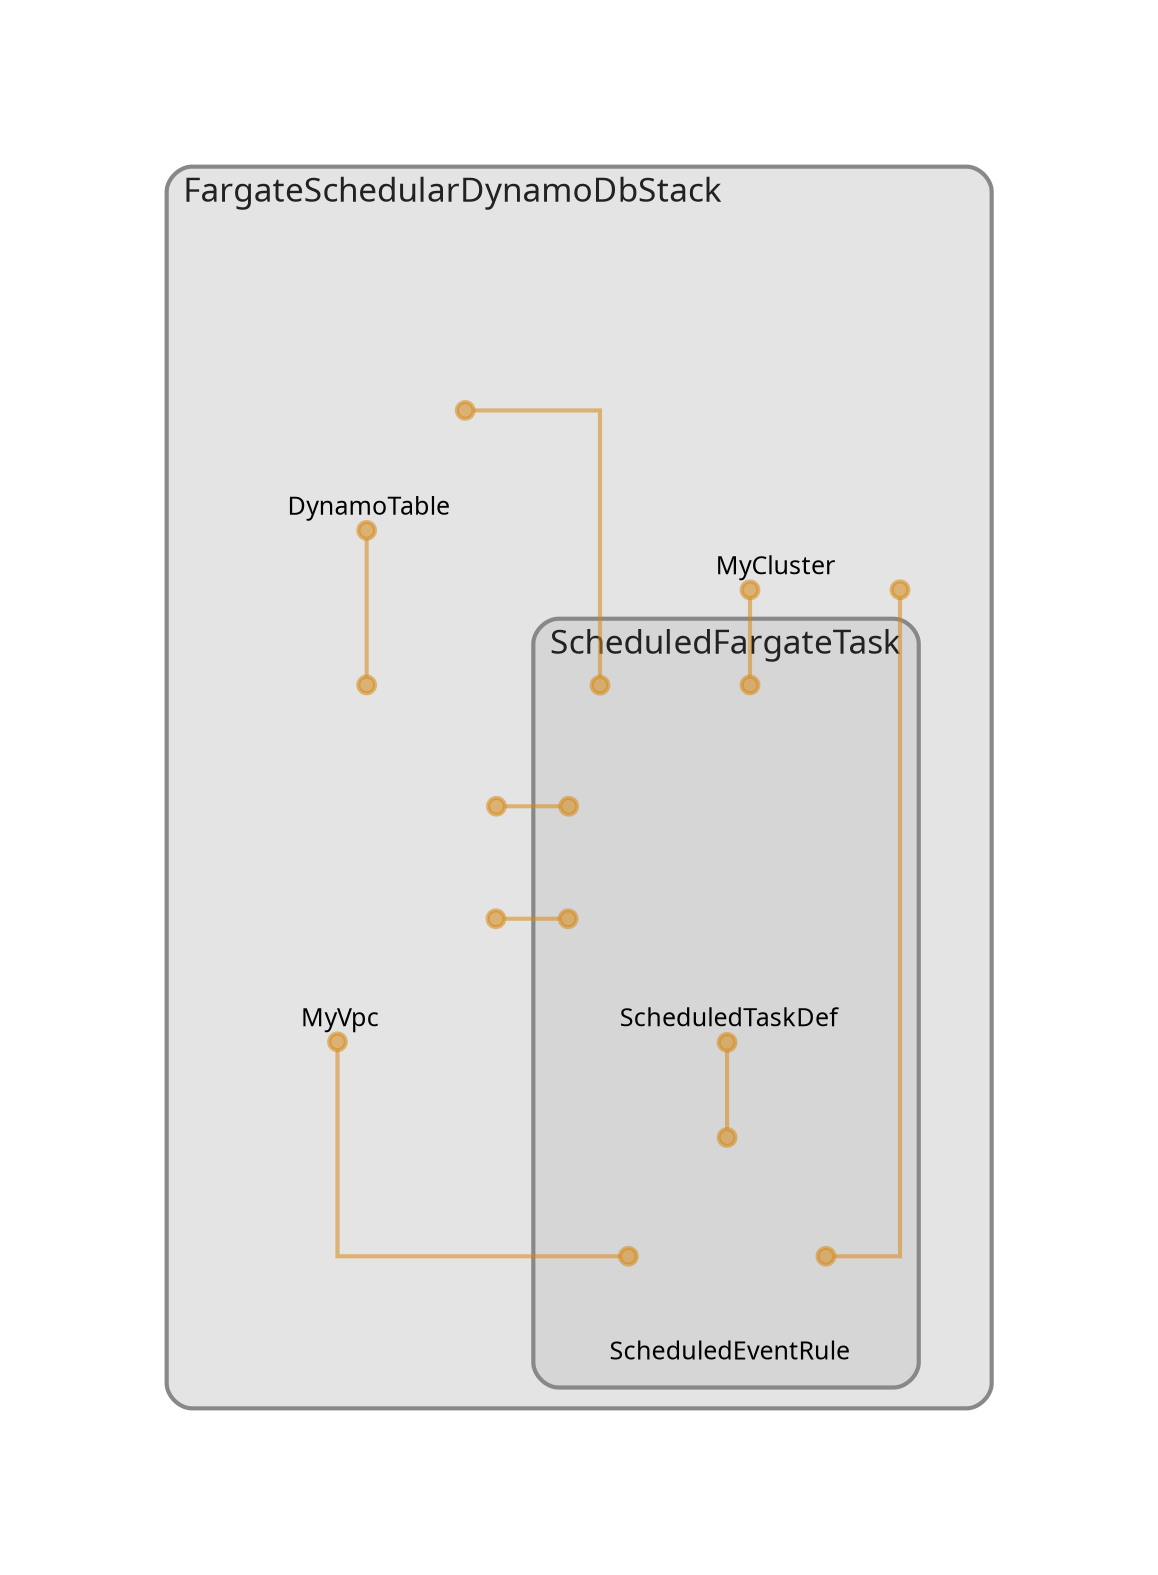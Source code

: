 digraph "Diagram" {
  splines = "ortho";
  pad = "1.0";
  nodesep = "0.60";
  ranksep = "0.75";
  fontname = "Sans-Serif";
  fontsize = "15";
  dpi = "200";
  rankdir = "BT";
  compound = "true";
  fontcolor = "#222222";
  edge [
    color = "#D5871488",
    penwidth = 2,
    arrowhead = "dot",
    arrowtail = "dot",
  ];
  node [
    shape = "box",
    style = "rounded",
    fixedsize = true,
    width = 1.7,
    height = 1.7,
    labelloc = "c",
    imagescale = true,
    fontname = "Sans-Serif",
    fontsize = 8,
    margin = 8,
  ];
  subgraph "FargateSchedularDynamoDbStack" {
    subgraph "cluster-SubGraph.FargateSchedularDynamoDbStack" {
      graph [
        label = "FargateSchedularDynamoDbStack",
        labelloc = "b",
        labeljust = "l",
        margin = "10",
        fontsize = "16",
        penwidth = "2",
        pencolor = "#888888",
        style = "filled,rounded",
        fillcolor = "#e4e4e4",
      ];
      "FargateSchedularDynamoDbStack/DynamoTable" [
        label = " DynamoTable",
        fontsize = 12,
        image = "C:\Users\johng\AppData\Roaming\npm-cache\_npx\39768\node_modules\cdk-dia\icons\aws\Service\Arch_Database\64\Arch_Amazon-DynamoDB_64@5x.png",
        imagescale = "true",
        imagepos = "tc",
        penwidth = "0",
        shape = "node",
        fixedsize = "true",
        labelloc = "b",
        width = 1.2,
        height = 1.466,
      ];
      "FargateSchedularDynamoDbStack/MyVpc" [
        label = " MyVpc",
        fontsize = 12,
        image = "C:\Users\johng\AppData\Roaming\npm-cache\_npx\39768\node_modules\cdk-dia\icons\aws\Service\Arch_Networking-Content\64\Arch_Amazon-Virtual-Private-Cloud_64@5x.png",
        imagescale = "true",
        imagepos = "tc",
        penwidth = "0",
        shape = "node",
        fixedsize = "true",
        labelloc = "b",
        width = 2,
        height = 2.266,
      ];
      "FargateSchedularDynamoDbStack/MyCluster" [
        label = " MyCluster",
        fontsize = 12,
        image = "C:\Users\johng\AppData\Roaming\npm-cache\_npx\39768\node_modules\cdk-dia\icons\aws\Service\Arch_Compute\64\Arch_Amazon-Elastic-Container-Service_64@5x.png",
        imagescale = "true",
        imagepos = "tc",
        penwidth = "0",
        shape = "node",
        fixedsize = "true",
        labelloc = "b",
        width = 2,
        height = 2.266,
      ];
      subgraph "cluster-SubGraph.ScheduledFargateTask" {
        graph [
          label = "ScheduledFargateTask",
          labelloc = "b",
          labeljust = "l",
          margin = "10",
          fontsize = "16",
          penwidth = "2",
          pencolor = "#888888",
          style = "filled,rounded",
          fillcolor = "#d6d6d6",
        ];
        "FargateSchedularDynamoDbStack/ScheduledFargateTask/ScheduledEventRule" [
          label = " ScheduledEventRule",
          fontsize = 12,
          image = "C:\Users\johng\AppData\Roaming\npm-cache\_npx\39768\node_modules\cdk-dia\icons\aws\Service\Arch_App-Integration\Arch_64\Arch_Amazon-EventBridge_64@5x.png",
          imagescale = "true",
          imagepos = "tc",
          penwidth = "0",
          shape = "node",
          fixedsize = "true",
          labelloc = "b",
          width = 1.2,
          height = 1.466,
        ];
        "FargateSchedularDynamoDbStack/ScheduledFargateTask/ScheduledTaskDef" [
          label = " ScheduledTaskDef",
          fontsize = 12,
          image = "C:\Users\johng\AppData\Roaming\npm-cache\_npx\39768\node_modules\cdk-dia\icons\aws\Resource\Res_Containers\Res_48_Dark\Res_Amazon-Elastic-Container-Service_Task_48_Dark_gen.png",
          imagescale = "true",
          imagepos = "tc",
          penwidth = "0",
          shape = "node",
          fixedsize = "true",
          labelloc = "b",
          width = 2,
          height = 2.266,
        ];
      }
    }
  }
  "FargateSchedularDynamoDbStack/MyVpc" -> "FargateSchedularDynamoDbStack/DynamoTable" [
    dir = "both",
  ];
  "FargateSchedularDynamoDbStack/MyVpc" -> "FargateSchedularDynamoDbStack/ScheduledFargateTask/ScheduledTaskDef" [
    dir = "both",
  ];
  "FargateSchedularDynamoDbStack/ScheduledFargateTask/ScheduledEventRule" -> "FargateSchedularDynamoDbStack/MyVpc" [
    dir = "both",
  ];
  "FargateSchedularDynamoDbStack/ScheduledFargateTask/ScheduledEventRule" -> "FargateSchedularDynamoDbStack/MyCluster" [
    dir = "both",
  ];
  "FargateSchedularDynamoDbStack/ScheduledFargateTask/ScheduledEventRule" -> "FargateSchedularDynamoDbStack/ScheduledFargateTask/ScheduledTaskDef" [
    dir = "both",
  ];
  "FargateSchedularDynamoDbStack/ScheduledFargateTask/ScheduledTaskDef" -> "FargateSchedularDynamoDbStack/DynamoTable" [
    dir = "both",
  ];
  "FargateSchedularDynamoDbStack/ScheduledFargateTask/ScheduledTaskDef" -> "FargateSchedularDynamoDbStack/MyCluster" [
    dir = "both",
  ];
  "FargateSchedularDynamoDbStack/ScheduledFargateTask/ScheduledTaskDef" -> "FargateSchedularDynamoDbStack/MyVpc" [
    dir = "both",
  ];
}